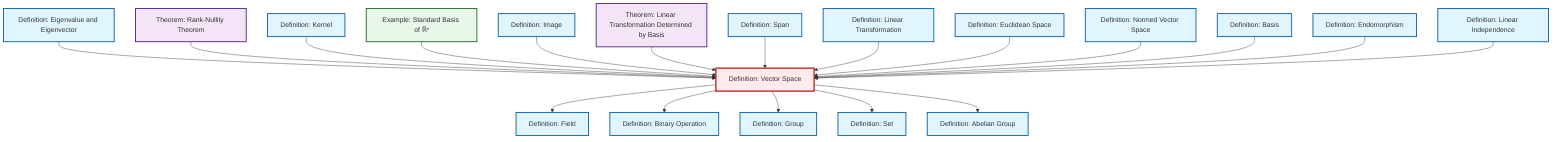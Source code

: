 graph TD
    classDef definition fill:#e1f5fe,stroke:#01579b,stroke-width:2px
    classDef theorem fill:#f3e5f5,stroke:#4a148c,stroke-width:2px
    classDef axiom fill:#fff3e0,stroke:#e65100,stroke-width:2px
    classDef example fill:#e8f5e9,stroke:#1b5e20,stroke-width:2px
    classDef current fill:#ffebee,stroke:#b71c1c,stroke-width:3px
    def-endomorphism["Definition: Endomorphism"]:::definition
    def-kernel["Definition: Kernel"]:::definition
    def-image["Definition: Image"]:::definition
    def-basis["Definition: Basis"]:::definition
    thm-linear-transformation-basis["Theorem: Linear Transformation Determined by Basis"]:::theorem
    def-vector-space["Definition: Vector Space"]:::definition
    def-linear-transformation["Definition: Linear Transformation"]:::definition
    def-eigenvalue-eigenvector["Definition: Eigenvalue and Eigenvector"]:::definition
    def-set["Definition: Set"]:::definition
    def-span["Definition: Span"]:::definition
    def-normed-vector-space["Definition: Normed Vector Space"]:::definition
    def-field["Definition: Field"]:::definition
    def-abelian-group["Definition: Abelian Group"]:::definition
    def-linear-independence["Definition: Linear Independence"]:::definition
    def-binary-operation["Definition: Binary Operation"]:::definition
    thm-rank-nullity["Theorem: Rank-Nullity Theorem"]:::theorem
    def-euclidean-space["Definition: Euclidean Space"]:::definition
    ex-standard-basis-rn["Example: Standard Basis of ℝⁿ"]:::example
    def-group["Definition: Group"]:::definition
    def-eigenvalue-eigenvector --> def-vector-space
    def-vector-space --> def-field
    def-vector-space --> def-binary-operation
    thm-rank-nullity --> def-vector-space
    def-kernel --> def-vector-space
    def-vector-space --> def-group
    ex-standard-basis-rn --> def-vector-space
    def-image --> def-vector-space
    thm-linear-transformation-basis --> def-vector-space
    def-span --> def-vector-space
    def-linear-transformation --> def-vector-space
    def-vector-space --> def-set
    def-euclidean-space --> def-vector-space
    def-normed-vector-space --> def-vector-space
    def-basis --> def-vector-space
    def-endomorphism --> def-vector-space
    def-vector-space --> def-abelian-group
    def-linear-independence --> def-vector-space
    class def-vector-space current
